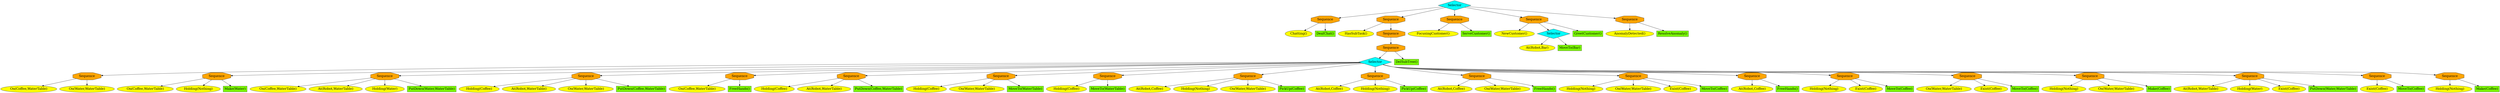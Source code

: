 digraph pastafarianism {
ordering=out;
graph [fontname="times-roman"];
node [fontname="times-roman"];
edge [fontname="times-roman"];
"a582faee-7147-4195-81ba-85add86624b4" [fillcolor=cyan, fontcolor=black, fontsize=20, height=0.01, label=Selector, shape=diamond, style=filled, width=0.01];
"52d9dd56-2854-495c-820a-d4f291507f33" [fillcolor=orange, fontcolor=black, fontsize=20, height=0.01, label=Sequence, shape=octagon, style=filled, width=0.01];
"a582faee-7147-4195-81ba-85add86624b4" -> "52d9dd56-2854-495c-820a-d4f291507f33";
"252a809b-7f62-49ae-addc-2191835a3544" [fillcolor=yellow, fontcolor=black, fontsize=20, label="Chatting()", shape=ellipse, style=filled];
"52d9dd56-2854-495c-820a-d4f291507f33" -> "252a809b-7f62-49ae-addc-2191835a3544";
"39c31e0a-dd14-4477-a2e9-01754d4f25ca" [fillcolor=lawngreen, fontcolor=black, fontsize=20, label="DealChat()", shape=box, style=filled];
"52d9dd56-2854-495c-820a-d4f291507f33" -> "39c31e0a-dd14-4477-a2e9-01754d4f25ca";
"b938e131-cc32-4d66-a769-0b4539bbd4e9" [fillcolor=orange, fontcolor=black, fontsize=20, height=0.01, label=Sequence, shape=octagon, style=filled, width=0.01];
"a582faee-7147-4195-81ba-85add86624b4" -> "b938e131-cc32-4d66-a769-0b4539bbd4e9";
"0e243f89-91ee-4b48-8a2b-a685f90589d3" [fillcolor=yellow, fontcolor=black, fontsize=20, label="HasSubTask()", shape=ellipse, style=filled];
"b938e131-cc32-4d66-a769-0b4539bbd4e9" -> "0e243f89-91ee-4b48-8a2b-a685f90589d3";
"38ed4e08-f4ae-4250-ad32-eff42d5ab471" [fillcolor=orange, fontcolor=black, fontsize=20, height=0.01, label=Sequence, shape=octagon, style=filled, width=0.01];
"b938e131-cc32-4d66-a769-0b4539bbd4e9" -> "38ed4e08-f4ae-4250-ad32-eff42d5ab471";
"057834e6-77b3-416b-bebe-0e1690ea7b77" [fillcolor=orange, fontcolor=black, fontsize=20, height=0.01, label=Sequence, shape=octagon, style=filled, width=0.01];
"38ed4e08-f4ae-4250-ad32-eff42d5ab471" -> "057834e6-77b3-416b-bebe-0e1690ea7b77";
"89809d74-1aa6-4401-b296-b10cb96a0017" [fillcolor=cyan, fontcolor=black, fontsize=20, height=0.01, label=Selector, shape=diamond, style=filled, width=0.01];
"057834e6-77b3-416b-bebe-0e1690ea7b77" -> "89809d74-1aa6-4401-b296-b10cb96a0017";
"428ce8be-6e76-4032-865e-ed767f6d9cd9" [fillcolor=orange, fontcolor=black, fontsize=20, height=0.01, label=Sequence, shape=octagon, style=filled, width=0.01];
"89809d74-1aa6-4401-b296-b10cb96a0017" -> "428ce8be-6e76-4032-865e-ed767f6d9cd9";
"416609ed-eb10-4d93-a8bf-389b30c8a489" [fillcolor=yellow, fontcolor=black, fontsize=20, label="On(Coffee,WaterTable)", shape=ellipse, style=filled];
"428ce8be-6e76-4032-865e-ed767f6d9cd9" -> "416609ed-eb10-4d93-a8bf-389b30c8a489";
"4fc84dda-929f-42f0-b845-2caf0dd9de9b" [fillcolor=yellow, fontcolor=black, fontsize=20, label="On(Water,WaterTable)", shape=ellipse, style=filled];
"428ce8be-6e76-4032-865e-ed767f6d9cd9" -> "4fc84dda-929f-42f0-b845-2caf0dd9de9b";
"8dbb1cc4-46f0-4a7f-bd41-bf4918faad0f" [fillcolor=orange, fontcolor=black, fontsize=20, height=0.01, label=Sequence, shape=octagon, style=filled, width=0.01];
"89809d74-1aa6-4401-b296-b10cb96a0017" -> "8dbb1cc4-46f0-4a7f-bd41-bf4918faad0f";
"c4db186e-044d-4992-a6d0-dc0cf95aa3af" [fillcolor=yellow, fontcolor=black, fontsize=20, label="On(Coffee,WaterTable)", shape=ellipse, style=filled];
"8dbb1cc4-46f0-4a7f-bd41-bf4918faad0f" -> "c4db186e-044d-4992-a6d0-dc0cf95aa3af";
"670d06c4-42a3-4e25-803f-43c8d6bc704c" [fillcolor=yellow, fontcolor=black, fontsize=20, label="Holding(Nothing)", shape=ellipse, style=filled];
"8dbb1cc4-46f0-4a7f-bd41-bf4918faad0f" -> "670d06c4-42a3-4e25-803f-43c8d6bc704c";
"8ae61657-5b87-400a-b508-c99eac28f0b1" [fillcolor=lawngreen, fontcolor=black, fontsize=20, label="Make(Water)", shape=box, style=filled];
"8dbb1cc4-46f0-4a7f-bd41-bf4918faad0f" -> "8ae61657-5b87-400a-b508-c99eac28f0b1";
"499ad5e8-a924-45b2-8f9e-e376e12cc23f" [fillcolor=orange, fontcolor=black, fontsize=20, height=0.01, label=Sequence, shape=octagon, style=filled, width=0.01];
"89809d74-1aa6-4401-b296-b10cb96a0017" -> "499ad5e8-a924-45b2-8f9e-e376e12cc23f";
"933d9099-d8cb-439a-a194-5ee422cccd64" [fillcolor=yellow, fontcolor=black, fontsize=20, label="On(Coffee,WaterTable)", shape=ellipse, style=filled];
"499ad5e8-a924-45b2-8f9e-e376e12cc23f" -> "933d9099-d8cb-439a-a194-5ee422cccd64";
"1d582953-04bd-4d6e-b57e-cc516073a5f2" [fillcolor=yellow, fontcolor=black, fontsize=20, label="At(Robot,WaterTable)", shape=ellipse, style=filled];
"499ad5e8-a924-45b2-8f9e-e376e12cc23f" -> "1d582953-04bd-4d6e-b57e-cc516073a5f2";
"5da03831-1168-4a0b-b5c4-e1545eae332f" [fillcolor=yellow, fontcolor=black, fontsize=20, label="Holding(Water)", shape=ellipse, style=filled];
"499ad5e8-a924-45b2-8f9e-e376e12cc23f" -> "5da03831-1168-4a0b-b5c4-e1545eae332f";
"41cde1a8-35f2-47ec-8eb9-04bd6f7c6879" [fillcolor=lawngreen, fontcolor=black, fontsize=20, label="PutDown(Water,WaterTable)", shape=box, style=filled];
"499ad5e8-a924-45b2-8f9e-e376e12cc23f" -> "41cde1a8-35f2-47ec-8eb9-04bd6f7c6879";
"508b6d47-b448-452f-bb2a-3d214c4b33ad" [fillcolor=orange, fontcolor=black, fontsize=20, height=0.01, label=Sequence, shape=octagon, style=filled, width=0.01];
"89809d74-1aa6-4401-b296-b10cb96a0017" -> "508b6d47-b448-452f-bb2a-3d214c4b33ad";
"c1bb3e26-8883-42ea-b6c3-57b6b989609a" [fillcolor=yellow, fontcolor=black, fontsize=20, label="Holding(Coffee)", shape=ellipse, style=filled];
"508b6d47-b448-452f-bb2a-3d214c4b33ad" -> "c1bb3e26-8883-42ea-b6c3-57b6b989609a";
"d92346dd-2191-41a5-9536-f82022404c75" [fillcolor=yellow, fontcolor=black, fontsize=20, label="At(Robot,WaterTable)", shape=ellipse, style=filled];
"508b6d47-b448-452f-bb2a-3d214c4b33ad" -> "d92346dd-2191-41a5-9536-f82022404c75";
"86966885-d2be-4e6e-9946-8cfe42a7220c" [fillcolor=yellow, fontcolor=black, fontsize=20, label="On(Water,WaterTable)", shape=ellipse, style=filled];
"508b6d47-b448-452f-bb2a-3d214c4b33ad" -> "86966885-d2be-4e6e-9946-8cfe42a7220c";
"df497c9e-356b-4304-9fd0-921db828e93f" [fillcolor=lawngreen, fontcolor=black, fontsize=20, label="PutDown(Coffee,WaterTable)", shape=box, style=filled];
"508b6d47-b448-452f-bb2a-3d214c4b33ad" -> "df497c9e-356b-4304-9fd0-921db828e93f";
"1ccd2c59-53f0-42cb-ae43-54478ae1c64b" [fillcolor=orange, fontcolor=black, fontsize=20, height=0.01, label=Sequence, shape=octagon, style=filled, width=0.01];
"89809d74-1aa6-4401-b296-b10cb96a0017" -> "1ccd2c59-53f0-42cb-ae43-54478ae1c64b";
"8342fd0e-0596-496c-9534-8770a064b59e" [fillcolor=yellow, fontcolor=black, fontsize=20, label="On(Coffee,WaterTable)", shape=ellipse, style=filled];
"1ccd2c59-53f0-42cb-ae43-54478ae1c64b" -> "8342fd0e-0596-496c-9534-8770a064b59e";
"04e4b336-479a-4bb3-972d-f186a3d03759" [fillcolor=lawngreen, fontcolor=black, fontsize=20, label="FreeHands()", shape=box, style=filled];
"1ccd2c59-53f0-42cb-ae43-54478ae1c64b" -> "04e4b336-479a-4bb3-972d-f186a3d03759";
"55980925-a4d9-4fde-b08a-b2dcffbec659" [fillcolor=orange, fontcolor=black, fontsize=20, height=0.01, label=Sequence, shape=octagon, style=filled, width=0.01];
"89809d74-1aa6-4401-b296-b10cb96a0017" -> "55980925-a4d9-4fde-b08a-b2dcffbec659";
"f246a574-4935-4646-a474-d866d7f8355b" [fillcolor=yellow, fontcolor=black, fontsize=20, label="Holding(Coffee)", shape=ellipse, style=filled];
"55980925-a4d9-4fde-b08a-b2dcffbec659" -> "f246a574-4935-4646-a474-d866d7f8355b";
"d33b539f-f3ac-4934-b0d2-c538d3bde390" [fillcolor=yellow, fontcolor=black, fontsize=20, label="At(Robot,WaterTable)", shape=ellipse, style=filled];
"55980925-a4d9-4fde-b08a-b2dcffbec659" -> "d33b539f-f3ac-4934-b0d2-c538d3bde390";
"95c3881e-ad7c-4a6e-b758-683834718b67" [fillcolor=lawngreen, fontcolor=black, fontsize=20, label="PutDown(Coffee,WaterTable)", shape=box, style=filled];
"55980925-a4d9-4fde-b08a-b2dcffbec659" -> "95c3881e-ad7c-4a6e-b758-683834718b67";
"c9d033ba-b2a5-406f-8d7b-c644ee5e8a13" [fillcolor=orange, fontcolor=black, fontsize=20, height=0.01, label=Sequence, shape=octagon, style=filled, width=0.01];
"89809d74-1aa6-4401-b296-b10cb96a0017" -> "c9d033ba-b2a5-406f-8d7b-c644ee5e8a13";
"8483c080-80c2-4f0d-9787-4a8ab035c8f7" [fillcolor=yellow, fontcolor=black, fontsize=20, label="Holding(Coffee)", shape=ellipse, style=filled];
"c9d033ba-b2a5-406f-8d7b-c644ee5e8a13" -> "8483c080-80c2-4f0d-9787-4a8ab035c8f7";
"696baf79-2e67-4225-84f9-4db8cb5a7877" [fillcolor=yellow, fontcolor=black, fontsize=20, label="On(Water,WaterTable)", shape=ellipse, style=filled];
"c9d033ba-b2a5-406f-8d7b-c644ee5e8a13" -> "696baf79-2e67-4225-84f9-4db8cb5a7877";
"71f49725-d34c-4990-8956-94b0d7076872" [fillcolor=lawngreen, fontcolor=black, fontsize=20, label="MoveTo(WaterTable)", shape=box, style=filled];
"c9d033ba-b2a5-406f-8d7b-c644ee5e8a13" -> "71f49725-d34c-4990-8956-94b0d7076872";
"ae1795ad-99ad-4a19-ae19-3dfac64b96d5" [fillcolor=orange, fontcolor=black, fontsize=20, height=0.01, label=Sequence, shape=octagon, style=filled, width=0.01];
"89809d74-1aa6-4401-b296-b10cb96a0017" -> "ae1795ad-99ad-4a19-ae19-3dfac64b96d5";
"3f5584f5-98e4-4d97-ada4-518fd930efe1" [fillcolor=yellow, fontcolor=black, fontsize=20, label="Holding(Coffee)", shape=ellipse, style=filled];
"ae1795ad-99ad-4a19-ae19-3dfac64b96d5" -> "3f5584f5-98e4-4d97-ada4-518fd930efe1";
"feb9d0bd-81ef-4de4-a011-554cfab12dfc" [fillcolor=lawngreen, fontcolor=black, fontsize=20, label="MoveTo(WaterTable)", shape=box, style=filled];
"ae1795ad-99ad-4a19-ae19-3dfac64b96d5" -> "feb9d0bd-81ef-4de4-a011-554cfab12dfc";
"0304536e-fa59-485d-a452-47a668dfe2ea" [fillcolor=orange, fontcolor=black, fontsize=20, height=0.01, label=Sequence, shape=octagon, style=filled, width=0.01];
"89809d74-1aa6-4401-b296-b10cb96a0017" -> "0304536e-fa59-485d-a452-47a668dfe2ea";
"4a75fcc7-7c99-4d64-8150-add03da82ef7" [fillcolor=yellow, fontcolor=black, fontsize=20, label="At(Robot,Coffee)", shape=ellipse, style=filled];
"0304536e-fa59-485d-a452-47a668dfe2ea" -> "4a75fcc7-7c99-4d64-8150-add03da82ef7";
"911690ee-a827-4fde-9846-5f291ef0ff6e" [fillcolor=yellow, fontcolor=black, fontsize=20, label="Holding(Nothing)", shape=ellipse, style=filled];
"0304536e-fa59-485d-a452-47a668dfe2ea" -> "911690ee-a827-4fde-9846-5f291ef0ff6e";
"c35cb7a2-15d2-4440-bbf8-7667b5711653" [fillcolor=yellow, fontcolor=black, fontsize=20, label="On(Water,WaterTable)", shape=ellipse, style=filled];
"0304536e-fa59-485d-a452-47a668dfe2ea" -> "c35cb7a2-15d2-4440-bbf8-7667b5711653";
"7baadc46-e643-4db4-bbd7-d8f109ea6c06" [fillcolor=lawngreen, fontcolor=black, fontsize=20, label="PickUp(Coffee)", shape=box, style=filled];
"0304536e-fa59-485d-a452-47a668dfe2ea" -> "7baadc46-e643-4db4-bbd7-d8f109ea6c06";
"b7923c0f-0992-4266-868d-558efbd07716" [fillcolor=orange, fontcolor=black, fontsize=20, height=0.01, label=Sequence, shape=octagon, style=filled, width=0.01];
"89809d74-1aa6-4401-b296-b10cb96a0017" -> "b7923c0f-0992-4266-868d-558efbd07716";
"d5c99c51-2edc-4d41-b2db-0068f92aa77c" [fillcolor=yellow, fontcolor=black, fontsize=20, label="At(Robot,Coffee)", shape=ellipse, style=filled];
"b7923c0f-0992-4266-868d-558efbd07716" -> "d5c99c51-2edc-4d41-b2db-0068f92aa77c";
"89129311-b249-4eab-83a7-c5cf21a35c00" [fillcolor=yellow, fontcolor=black, fontsize=20, label="Holding(Nothing)", shape=ellipse, style=filled];
"b7923c0f-0992-4266-868d-558efbd07716" -> "89129311-b249-4eab-83a7-c5cf21a35c00";
"711d4b2e-0087-4520-9528-ad5b252aadd5" [fillcolor=lawngreen, fontcolor=black, fontsize=20, label="PickUp(Coffee)", shape=box, style=filled];
"b7923c0f-0992-4266-868d-558efbd07716" -> "711d4b2e-0087-4520-9528-ad5b252aadd5";
"6de54193-aa93-4d1a-b3f3-d04adb06a7ac" [fillcolor=orange, fontcolor=black, fontsize=20, height=0.01, label=Sequence, shape=octagon, style=filled, width=0.01];
"89809d74-1aa6-4401-b296-b10cb96a0017" -> "6de54193-aa93-4d1a-b3f3-d04adb06a7ac";
"55153a6f-cb38-4bd1-8602-d6960b6bdbfa" [fillcolor=yellow, fontcolor=black, fontsize=20, label="At(Robot,Coffee)", shape=ellipse, style=filled];
"6de54193-aa93-4d1a-b3f3-d04adb06a7ac" -> "55153a6f-cb38-4bd1-8602-d6960b6bdbfa";
"88c8b174-727b-4249-8768-17630e6e37e0" [fillcolor=yellow, fontcolor=black, fontsize=20, label="On(Water,WaterTable)", shape=ellipse, style=filled];
"6de54193-aa93-4d1a-b3f3-d04adb06a7ac" -> "88c8b174-727b-4249-8768-17630e6e37e0";
"c7f0187c-a4c8-4b76-8da1-4ac790e56ee5" [fillcolor=lawngreen, fontcolor=black, fontsize=20, label="FreeHands()", shape=box, style=filled];
"6de54193-aa93-4d1a-b3f3-d04adb06a7ac" -> "c7f0187c-a4c8-4b76-8da1-4ac790e56ee5";
"acc92740-05eb-4963-b01b-63b41cf20140" [fillcolor=orange, fontcolor=black, fontsize=20, height=0.01, label=Sequence, shape=octagon, style=filled, width=0.01];
"89809d74-1aa6-4401-b296-b10cb96a0017" -> "acc92740-05eb-4963-b01b-63b41cf20140";
"5508c6dc-6c58-4d91-a2f7-81b19be0f22d" [fillcolor=yellow, fontcolor=black, fontsize=20, label="Holding(Nothing)", shape=ellipse, style=filled];
"acc92740-05eb-4963-b01b-63b41cf20140" -> "5508c6dc-6c58-4d91-a2f7-81b19be0f22d";
"ed0d3415-95b4-4ce5-9341-b7352f78eff1" [fillcolor=yellow, fontcolor=black, fontsize=20, label="On(Water,WaterTable)", shape=ellipse, style=filled];
"acc92740-05eb-4963-b01b-63b41cf20140" -> "ed0d3415-95b4-4ce5-9341-b7352f78eff1";
"248b5d9a-5160-4154-a747-35c180c26788" [fillcolor=yellow, fontcolor=black, fontsize=20, label="Exist(Coffee)", shape=ellipse, style=filled];
"acc92740-05eb-4963-b01b-63b41cf20140" -> "248b5d9a-5160-4154-a747-35c180c26788";
"96ea24c5-198d-46ff-88e6-375a310463c2" [fillcolor=lawngreen, fontcolor=black, fontsize=20, label="MoveTo(Coffee)", shape=box, style=filled];
"acc92740-05eb-4963-b01b-63b41cf20140" -> "96ea24c5-198d-46ff-88e6-375a310463c2";
"370f4fa8-1789-47cf-86d4-43c1fcaec40d" [fillcolor=orange, fontcolor=black, fontsize=20, height=0.01, label=Sequence, shape=octagon, style=filled, width=0.01];
"89809d74-1aa6-4401-b296-b10cb96a0017" -> "370f4fa8-1789-47cf-86d4-43c1fcaec40d";
"3b4e2601-a215-4c53-9725-024a7272ca01" [fillcolor=yellow, fontcolor=black, fontsize=20, label="At(Robot,Coffee)", shape=ellipse, style=filled];
"370f4fa8-1789-47cf-86d4-43c1fcaec40d" -> "3b4e2601-a215-4c53-9725-024a7272ca01";
"5207249d-7ed3-4374-8c35-551323aa6e6f" [fillcolor=lawngreen, fontcolor=black, fontsize=20, label="FreeHands()", shape=box, style=filled];
"370f4fa8-1789-47cf-86d4-43c1fcaec40d" -> "5207249d-7ed3-4374-8c35-551323aa6e6f";
"adb07734-f041-4c2e-9e4c-360fc7932ec9" [fillcolor=orange, fontcolor=black, fontsize=20, height=0.01, label=Sequence, shape=octagon, style=filled, width=0.01];
"89809d74-1aa6-4401-b296-b10cb96a0017" -> "adb07734-f041-4c2e-9e4c-360fc7932ec9";
"c050928b-ea79-40c0-b9ba-fdf1cb60a773" [fillcolor=yellow, fontcolor=black, fontsize=20, label="Holding(Nothing)", shape=ellipse, style=filled];
"adb07734-f041-4c2e-9e4c-360fc7932ec9" -> "c050928b-ea79-40c0-b9ba-fdf1cb60a773";
"07b147ab-23b5-48ae-9449-c810c93e28b4" [fillcolor=yellow, fontcolor=black, fontsize=20, label="Exist(Coffee)", shape=ellipse, style=filled];
"adb07734-f041-4c2e-9e4c-360fc7932ec9" -> "07b147ab-23b5-48ae-9449-c810c93e28b4";
"59f2afe9-173b-41f8-921e-29cfd4ecc1c4" [fillcolor=lawngreen, fontcolor=black, fontsize=20, label="MoveTo(Coffee)", shape=box, style=filled];
"adb07734-f041-4c2e-9e4c-360fc7932ec9" -> "59f2afe9-173b-41f8-921e-29cfd4ecc1c4";
"fcbee6e1-0e5e-41c3-9db5-5bf808bac68b" [fillcolor=orange, fontcolor=black, fontsize=20, height=0.01, label=Sequence, shape=octagon, style=filled, width=0.01];
"89809d74-1aa6-4401-b296-b10cb96a0017" -> "fcbee6e1-0e5e-41c3-9db5-5bf808bac68b";
"f0843e6c-a65a-4d9f-971d-06766e94df66" [fillcolor=yellow, fontcolor=black, fontsize=20, label="On(Water,WaterTable)", shape=ellipse, style=filled];
"fcbee6e1-0e5e-41c3-9db5-5bf808bac68b" -> "f0843e6c-a65a-4d9f-971d-06766e94df66";
"6dab056a-a232-4212-af57-5c1c1465db99" [fillcolor=yellow, fontcolor=black, fontsize=20, label="Exist(Coffee)", shape=ellipse, style=filled];
"fcbee6e1-0e5e-41c3-9db5-5bf808bac68b" -> "6dab056a-a232-4212-af57-5c1c1465db99";
"0c2f54f1-85e8-486d-9c81-3d18f5f12ae8" [fillcolor=lawngreen, fontcolor=black, fontsize=20, label="MoveTo(Coffee)", shape=box, style=filled];
"fcbee6e1-0e5e-41c3-9db5-5bf808bac68b" -> "0c2f54f1-85e8-486d-9c81-3d18f5f12ae8";
"1c873ce0-8037-40a0-9394-037257e6ef1f" [fillcolor=orange, fontcolor=black, fontsize=20, height=0.01, label=Sequence, shape=octagon, style=filled, width=0.01];
"89809d74-1aa6-4401-b296-b10cb96a0017" -> "1c873ce0-8037-40a0-9394-037257e6ef1f";
"4c2f06f6-fa4b-41a2-a50d-cbd4f2370b5b" [fillcolor=yellow, fontcolor=black, fontsize=20, label="Holding(Nothing)", shape=ellipse, style=filled];
"1c873ce0-8037-40a0-9394-037257e6ef1f" -> "4c2f06f6-fa4b-41a2-a50d-cbd4f2370b5b";
"e311ac9a-4505-442e-9ec9-47c2a0fd2ac8" [fillcolor=yellow, fontcolor=black, fontsize=20, label="On(Water,WaterTable)", shape=ellipse, style=filled];
"1c873ce0-8037-40a0-9394-037257e6ef1f" -> "e311ac9a-4505-442e-9ec9-47c2a0fd2ac8";
"b3880316-85f0-4124-a18a-fa84896d3485" [fillcolor=lawngreen, fontcolor=black, fontsize=20, label="Make(Coffee)", shape=box, style=filled];
"1c873ce0-8037-40a0-9394-037257e6ef1f" -> "b3880316-85f0-4124-a18a-fa84896d3485";
"96e46656-34ac-47aa-83b1-902ec66e53b5" [fillcolor=orange, fontcolor=black, fontsize=20, height=0.01, label=Sequence, shape=octagon, style=filled, width=0.01];
"89809d74-1aa6-4401-b296-b10cb96a0017" -> "96e46656-34ac-47aa-83b1-902ec66e53b5";
"41ad97fa-7ea9-48e4-8cd3-187dc53fe992" [fillcolor=yellow, fontcolor=black, fontsize=20, label="At(Robot,WaterTable)", shape=ellipse, style=filled];
"96e46656-34ac-47aa-83b1-902ec66e53b5" -> "41ad97fa-7ea9-48e4-8cd3-187dc53fe992";
"7e7163b1-eadd-4f81-99c5-5cd238252a79" [fillcolor=yellow, fontcolor=black, fontsize=20, label="Holding(Water)", shape=ellipse, style=filled];
"96e46656-34ac-47aa-83b1-902ec66e53b5" -> "7e7163b1-eadd-4f81-99c5-5cd238252a79";
"18b63af1-2803-4a7d-95c2-c701dff29a51" [fillcolor=yellow, fontcolor=black, fontsize=20, label="Exist(Coffee)", shape=ellipse, style=filled];
"96e46656-34ac-47aa-83b1-902ec66e53b5" -> "18b63af1-2803-4a7d-95c2-c701dff29a51";
"1f492236-0a16-4e47-bca0-d6cda8fc1e79" [fillcolor=lawngreen, fontcolor=black, fontsize=20, label="PutDown(Water,WaterTable)", shape=box, style=filled];
"96e46656-34ac-47aa-83b1-902ec66e53b5" -> "1f492236-0a16-4e47-bca0-d6cda8fc1e79";
"26396b01-8762-46f0-be46-224b590173ce" [fillcolor=orange, fontcolor=black, fontsize=20, height=0.01, label=Sequence, shape=octagon, style=filled, width=0.01];
"89809d74-1aa6-4401-b296-b10cb96a0017" -> "26396b01-8762-46f0-be46-224b590173ce";
"bee79c41-c84d-427a-a0b4-fe732ab6e448" [fillcolor=yellow, fontcolor=black, fontsize=20, label="Exist(Coffee)", shape=ellipse, style=filled];
"26396b01-8762-46f0-be46-224b590173ce" -> "bee79c41-c84d-427a-a0b4-fe732ab6e448";
"7845d148-bef6-4b74-959b-5e13fbe75330" [fillcolor=lawngreen, fontcolor=black, fontsize=20, label="MoveTo(Coffee)", shape=box, style=filled];
"26396b01-8762-46f0-be46-224b590173ce" -> "7845d148-bef6-4b74-959b-5e13fbe75330";
"eee68ac0-f125-4074-a523-dcd9b1d25e42" [fillcolor=orange, fontcolor=black, fontsize=20, height=0.01, label=Sequence, shape=octagon, style=filled, width=0.01];
"89809d74-1aa6-4401-b296-b10cb96a0017" -> "eee68ac0-f125-4074-a523-dcd9b1d25e42";
"bc97fe9a-8eeb-4d4f-8865-025bf8ab1d0e" [fillcolor=yellow, fontcolor=black, fontsize=20, label="Holding(Nothing)", shape=ellipse, style=filled];
"eee68ac0-f125-4074-a523-dcd9b1d25e42" -> "bc97fe9a-8eeb-4d4f-8865-025bf8ab1d0e";
"e631843b-92d8-4612-8dcf-7dd66b86a531" [fillcolor=lawngreen, fontcolor=black, fontsize=20, label="Make(Coffee)", shape=box, style=filled];
"eee68ac0-f125-4074-a523-dcd9b1d25e42" -> "e631843b-92d8-4612-8dcf-7dd66b86a531";
"1c7e5f57-89fe-40d3-a5fe-45d7fa2e7f90" [fillcolor=lawngreen, fontcolor=black, fontsize=20, label="DelSubTree()", shape=box, style=filled];
"057834e6-77b3-416b-bebe-0e1690ea7b77" -> "1c7e5f57-89fe-40d3-a5fe-45d7fa2e7f90";
"deb5f50b-93ac-4601-a5f1-af68f0f9d50a" [fillcolor=orange, fontcolor=black, fontsize=20, height=0.01, label=Sequence, shape=octagon, style=filled, width=0.01];
"a582faee-7147-4195-81ba-85add86624b4" -> "deb5f50b-93ac-4601-a5f1-af68f0f9d50a";
"8d9e0427-c7c4-4c8a-b6a1-d3cf0a7ae4c6" [fillcolor=yellow, fontcolor=black, fontsize=20, label="FocusingCustomer()", shape=ellipse, style=filled];
"deb5f50b-93ac-4601-a5f1-af68f0f9d50a" -> "8d9e0427-c7c4-4c8a-b6a1-d3cf0a7ae4c6";
"a8ab831b-5e89-41c6-9a6a-15441aa1d32b" [fillcolor=lawngreen, fontcolor=black, fontsize=20, label="ServeCustomer()", shape=box, style=filled];
"deb5f50b-93ac-4601-a5f1-af68f0f9d50a" -> "a8ab831b-5e89-41c6-9a6a-15441aa1d32b";
"cc071d28-4cb6-4bbd-a866-38f48b77efda" [fillcolor=orange, fontcolor=black, fontsize=20, height=0.01, label=Sequence, shape=octagon, style=filled, width=0.01];
"a582faee-7147-4195-81ba-85add86624b4" -> "cc071d28-4cb6-4bbd-a866-38f48b77efda";
"e227e659-1432-4fba-8b6a-a9364e51076c" [fillcolor=yellow, fontcolor=black, fontsize=20, label="NewCustomer()", shape=ellipse, style=filled];
"cc071d28-4cb6-4bbd-a866-38f48b77efda" -> "e227e659-1432-4fba-8b6a-a9364e51076c";
"d3a930dc-8300-4510-a83c-5f070170bb5b" [fillcolor=cyan, fontcolor=black, fontsize=20, height=0.01, label=Selector, shape=diamond, style=filled, width=0.01];
"cc071d28-4cb6-4bbd-a866-38f48b77efda" -> "d3a930dc-8300-4510-a83c-5f070170bb5b";
"85295be4-2eed-4dac-98f6-040450241204" [fillcolor=yellow, fontcolor=black, fontsize=20, label="At(Robot,Bar)", shape=ellipse, style=filled];
"d3a930dc-8300-4510-a83c-5f070170bb5b" -> "85295be4-2eed-4dac-98f6-040450241204";
"5a775c24-2a6b-445c-87e9-9eeab2b6882c" [fillcolor=lawngreen, fontcolor=black, fontsize=20, label="MoveTo(Bar)", shape=box, style=filled];
"d3a930dc-8300-4510-a83c-5f070170bb5b" -> "5a775c24-2a6b-445c-87e9-9eeab2b6882c";
"3b8f863e-eef0-43e9-8ccc-4086c59af2a1" [fillcolor=lawngreen, fontcolor=black, fontsize=20, label="GreetCustomer()", shape=box, style=filled];
"cc071d28-4cb6-4bbd-a866-38f48b77efda" -> "3b8f863e-eef0-43e9-8ccc-4086c59af2a1";
"16c9b1ee-9159-4816-92a4-37c149d0233a" [fillcolor=orange, fontcolor=black, fontsize=20, height=0.01, label=Sequence, shape=octagon, style=filled, width=0.01];
"a582faee-7147-4195-81ba-85add86624b4" -> "16c9b1ee-9159-4816-92a4-37c149d0233a";
"967d7a51-f3e2-4b8f-9331-dc75660d7136" [fillcolor=yellow, fontcolor=black, fontsize=20, label="AnomalyDetected()", shape=ellipse, style=filled];
"16c9b1ee-9159-4816-92a4-37c149d0233a" -> "967d7a51-f3e2-4b8f-9331-dc75660d7136";
"9b9909d3-e999-4706-b4de-1c60dfe53a14" [fillcolor=lawngreen, fontcolor=black, fontsize=20, label="ResolveAnomaly()", shape=box, style=filled];
"16c9b1ee-9159-4816-92a4-37c149d0233a" -> "9b9909d3-e999-4706-b4de-1c60dfe53a14";
}
